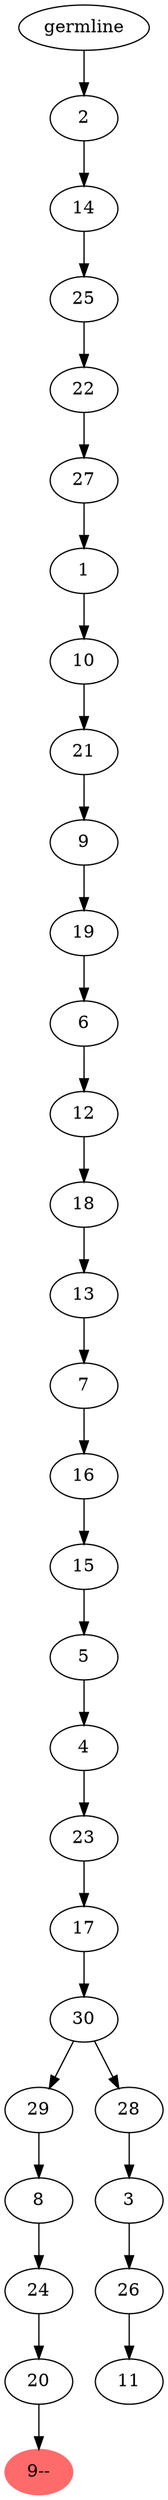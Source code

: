digraph phylogeny {
	"31" [label="germline"];
	"31" -> "30";
	"30" [label="2"];
	"30" -> "29";
	"29" [label="14"];
	"29" -> "28";
	"28" [label="25"];
	"28" -> "27";
	"27" [label="22"];
	"27" -> "26";
	"26" [label="27"];
	"26" -> "25";
	"25" [label="1"];
	"25" -> "24";
	"24" [label="10"];
	"24" -> "23";
	"23" [label="21"];
	"23" -> "22";
	"22" [label="9"];
	"22" -> "21";
	"21" [label="19"];
	"21" -> "20";
	"20" [label="6"];
	"20" -> "19";
	"19" [label="12"];
	"19" -> "18";
	"18" [label="18"];
	"18" -> "17";
	"17" [label="13"];
	"17" -> "16";
	"16" [label="7"];
	"16" -> "15";
	"15" [label="16"];
	"15" -> "14";
	"14" [label="15"];
	"14" -> "13";
	"13" [label="5"];
	"13" -> "12";
	"12" [label="4"];
	"12" -> "11";
	"11" [label="23"];
	"11" -> "10";
	"10" [label="17"];
	"10" -> "9";
	"9" [label="30"];
	"9" -> "4";
	"4" [label="29"];
	"4" -> "3";
	"3" [label="8"];
	"3" -> "2";
	"2" [label="24"];
	"2" -> "1";
	"1" [label="20"];
	"1" -> "0";
	"0" [color=indianred1, style=filled, label="9--"];
	"9" -> "8";
	"8" [label="28"];
	"8" -> "7";
	"7" [label="3"];
	"7" -> "6";
	"6" [label="26"];
	"6" -> "5";
	"5" [label="11"];
}
